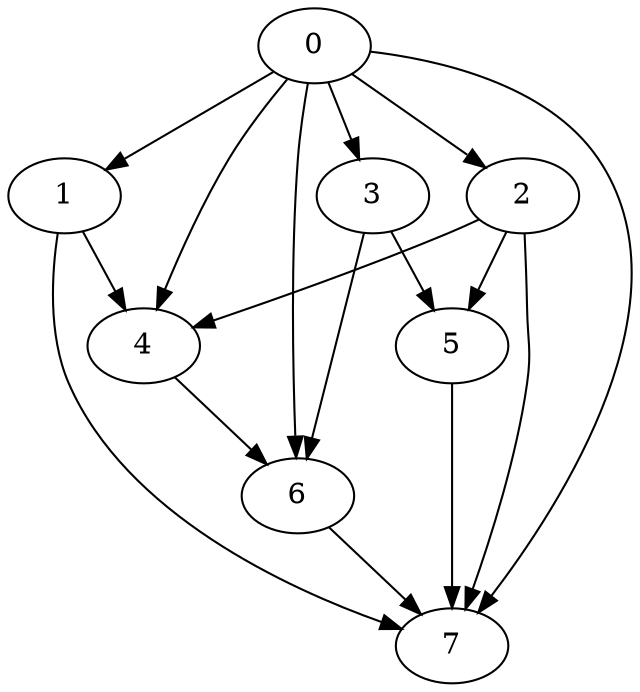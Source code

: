digraph "src/test/test_graphs/Nodes_8_Random-output.dot" {
6 [Weight = 141, Start = 387, Processor = 1];
1 [Weight = 88, Start = 38, Processor = 2];
5 [Weight = 141, Start = 285, Processor = 2];
3 [Weight = 159, Start = 126, Processor = 2];
2 [Weight = 176, Start = 35, Processor = 1];
7 [Weight = 53, Start = 528, Processor = 1];
4 [Weight = 176, Start = 211, Processor = 1];
0 [Weight = 35, Start = 0, Processor = 1];
6 -> 7 [Weight = 8];
1 -> 4 [Weight = 10];
1 -> 7 [Weight = 6];
5 -> 7 [Weight = 4];
3 -> 5 [Weight = 5];
3 -> 6 [Weight = 8];
2 -> 4 [Weight = 8];
2 -> 5 [Weight = 6];
2 -> 7 [Weight = 3];
4 -> 6 [Weight = 2];
0 -> 1 [Weight = 3];
0 -> 2 [Weight = 9];
0 -> 3 [Weight = 7];
0 -> 4 [Weight = 5];
0 -> 6 [Weight = 4];
0 -> 7 [Weight = 9];
}